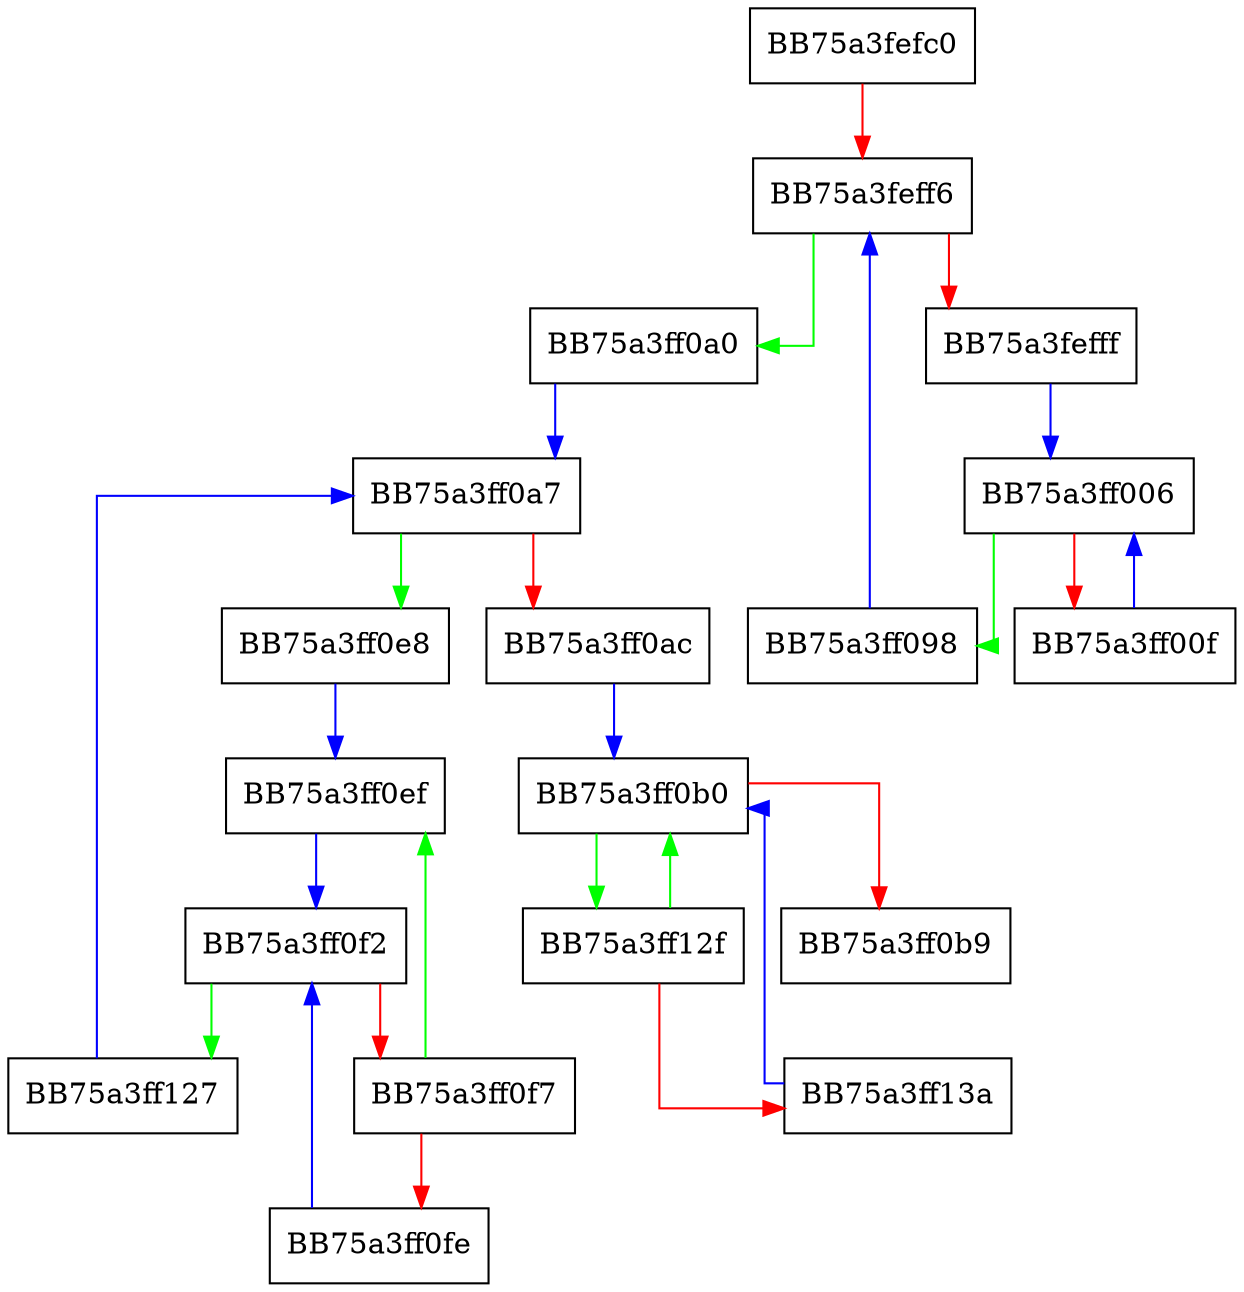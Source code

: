 digraph scavenge {
  node [shape="box"];
  graph [splines=ortho];
  BB75a3fefc0 -> BB75a3feff6 [color="red"];
  BB75a3feff6 -> BB75a3ff0a0 [color="green"];
  BB75a3feff6 -> BB75a3fefff [color="red"];
  BB75a3fefff -> BB75a3ff006 [color="blue"];
  BB75a3ff006 -> BB75a3ff098 [color="green"];
  BB75a3ff006 -> BB75a3ff00f [color="red"];
  BB75a3ff00f -> BB75a3ff006 [color="blue"];
  BB75a3ff098 -> BB75a3feff6 [color="blue"];
  BB75a3ff0a0 -> BB75a3ff0a7 [color="blue"];
  BB75a3ff0a7 -> BB75a3ff0e8 [color="green"];
  BB75a3ff0a7 -> BB75a3ff0ac [color="red"];
  BB75a3ff0ac -> BB75a3ff0b0 [color="blue"];
  BB75a3ff0b0 -> BB75a3ff12f [color="green"];
  BB75a3ff0b0 -> BB75a3ff0b9 [color="red"];
  BB75a3ff0e8 -> BB75a3ff0ef [color="blue"];
  BB75a3ff0ef -> BB75a3ff0f2 [color="blue"];
  BB75a3ff0f2 -> BB75a3ff127 [color="green"];
  BB75a3ff0f2 -> BB75a3ff0f7 [color="red"];
  BB75a3ff0f7 -> BB75a3ff0ef [color="green"];
  BB75a3ff0f7 -> BB75a3ff0fe [color="red"];
  BB75a3ff0fe -> BB75a3ff0f2 [color="blue"];
  BB75a3ff127 -> BB75a3ff0a7 [color="blue"];
  BB75a3ff12f -> BB75a3ff0b0 [color="green"];
  BB75a3ff12f -> BB75a3ff13a [color="red"];
  BB75a3ff13a -> BB75a3ff0b0 [color="blue"];
}